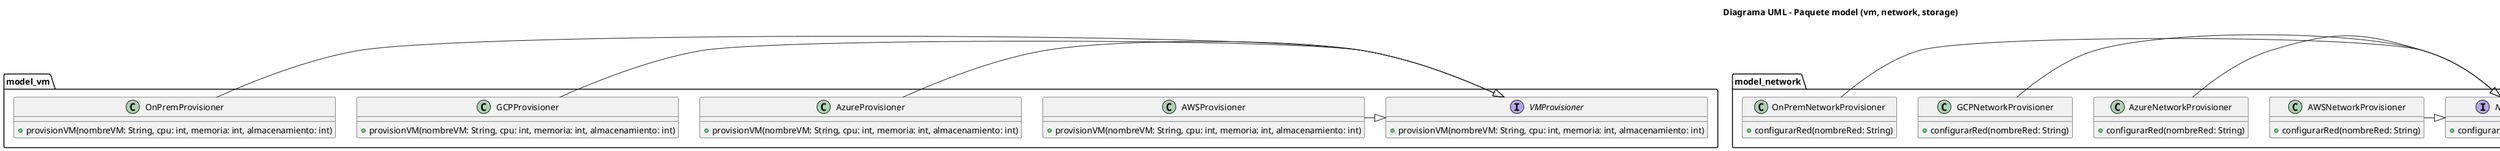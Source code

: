 @startuml ModelDiagram
title Diagrama UML - Paquete model (vm, network, storage)

' ===================================
' ========== SUBPAQUETE VM ==========
' ===================================
package model_vm {

    interface VMProvisioner {
        +provisionVM(nombreVM: String, cpu: int, memoria: int, almacenamiento: int)
    }

    class AWSProvisioner {
        +provisionVM(nombreVM: String, cpu: int, memoria: int, almacenamiento: int)
    }

    class AzureProvisioner {
        +provisionVM(nombreVM: String, cpu: int, memoria: int, almacenamiento: int)
    }

    class GCPProvisioner {
        +provisionVM(nombreVM: String, cpu: int, memoria: int, almacenamiento: int)
    }

    class OnPremProvisioner {
        +provisionVM(nombreVM: String, cpu: int, memoria: int, almacenamiento: int)
    }

    AWSProvisioner -|> VMProvisioner
    AzureProvisioner -|> VMProvisioner
    GCPProvisioner -|> VMProvisioner
    OnPremProvisioner -|> VMProvisioner
}

' ===================================
' ======= SUBPAQUETE NETWORK ========
' ===================================
package model_network {

    interface NetworkProvisioner {
        +configurarRed(nombreRed: String)
    }

    class AWSNetworkProvisioner {
        +configurarRed(nombreRed: String)
    }

    class AzureNetworkProvisioner {
        +configurarRed(nombreRed: String)
    }

    class GCPNetworkProvisioner {
        +configurarRed(nombreRed: String)
    }

    class OnPremNetworkProvisioner {
        +configurarRed(nombreRed: String)
    }

    AWSNetworkProvisioner -|> NetworkProvisioner
    AzureNetworkProvisioner -|> NetworkProvisioner
    GCPNetworkProvisioner -|> NetworkProvisioner
    OnPremNetworkProvisioner -|> NetworkProvisioner
}

' ===================================
' ======== SUBPAQUETE STORAGE =======
' ===================================
package model_storage {

    interface StorageProvisioner {
        +crearDisco(sizeGB: int, encriptado: boolean)
    }

    class AWSStorageProvisioner {
        +crearDisco(sizeGB: int, encriptado: boolean)
    }

    class AzureStorageProvisioner {
        +crearDisco(sizeGB: int, encriptado: boolean)
    }

    class GCPStorageProvisioner {
        +crearDisco(sizeGB: int, encriptado: boolean)
    }

    class OnPremStorageProvisioner {
        +crearDisco(sizeGB: int, encriptado: boolean)
    }

    AWSStorageProvisioner -|> StorageProvisioner
    AzureStorageProvisioner -|> StorageProvisioner
    GCPStorageProvisioner -|> StorageProvisioner
    OnPremStorageProvisioner -|> StorageProvisioner
}

@enduml
